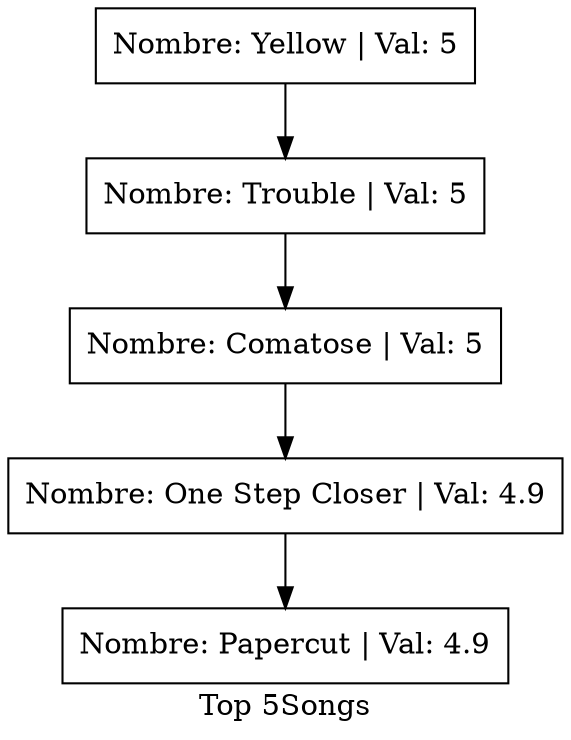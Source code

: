 digraph top{
node [shape=box];
label="Top 5Songs";
"Nombre: Yellow | Val: 5"->"Nombre: Trouble | Val: 5";
"Nombre: Trouble | Val: 5"->"Nombre: Comatose | Val: 5";
"Nombre: Comatose | Val: 5"->"Nombre: One Step Closer | Val: 4.9";
"Nombre: One Step Closer | Val: 4.9"->"Nombre: Papercut | Val: 4.9";
"Nombre: Papercut | Val: 4.9";
}

